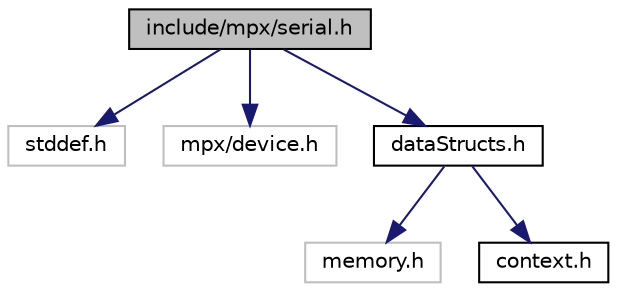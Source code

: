 digraph "include/mpx/serial.h"
{
 // LATEX_PDF_SIZE
  edge [fontname="Helvetica",fontsize="10",labelfontname="Helvetica",labelfontsize="10"];
  node [fontname="Helvetica",fontsize="10",shape=record];
  Node1 [label="include/mpx/serial.h",height=0.2,width=0.4,color="black", fillcolor="grey75", style="filled", fontcolor="black",tooltip="Kernel functions and constants for handling serial I/O."];
  Node1 -> Node2 [color="midnightblue",fontsize="10",style="solid"];
  Node2 [label="stddef.h",height=0.2,width=0.4,color="grey75", fillcolor="white", style="filled",tooltip=" "];
  Node1 -> Node3 [color="midnightblue",fontsize="10",style="solid"];
  Node3 [label="mpx/device.h",height=0.2,width=0.4,color="grey75", fillcolor="white", style="filled",tooltip=" "];
  Node1 -> Node4 [color="midnightblue",fontsize="10",style="solid"];
  Node4 [label="dataStructs.h",height=0.2,width=0.4,color="black", fillcolor="white", style="filled",URL="$dataStructs_8h.html",tooltip="Data structures associated with processes and the functions to go with them."];
  Node4 -> Node5 [color="midnightblue",fontsize="10",style="solid"];
  Node5 [label="memory.h",height=0.2,width=0.4,color="grey75", fillcolor="white", style="filled",tooltip=" "];
  Node4 -> Node6 [color="midnightblue",fontsize="10",style="solid"];
  Node6 [label="context.h",height=0.2,width=0.4,color="black", fillcolor="white", style="filled",URL="$context_8h.html",tooltip="Header file that holds the context struct."];
}
